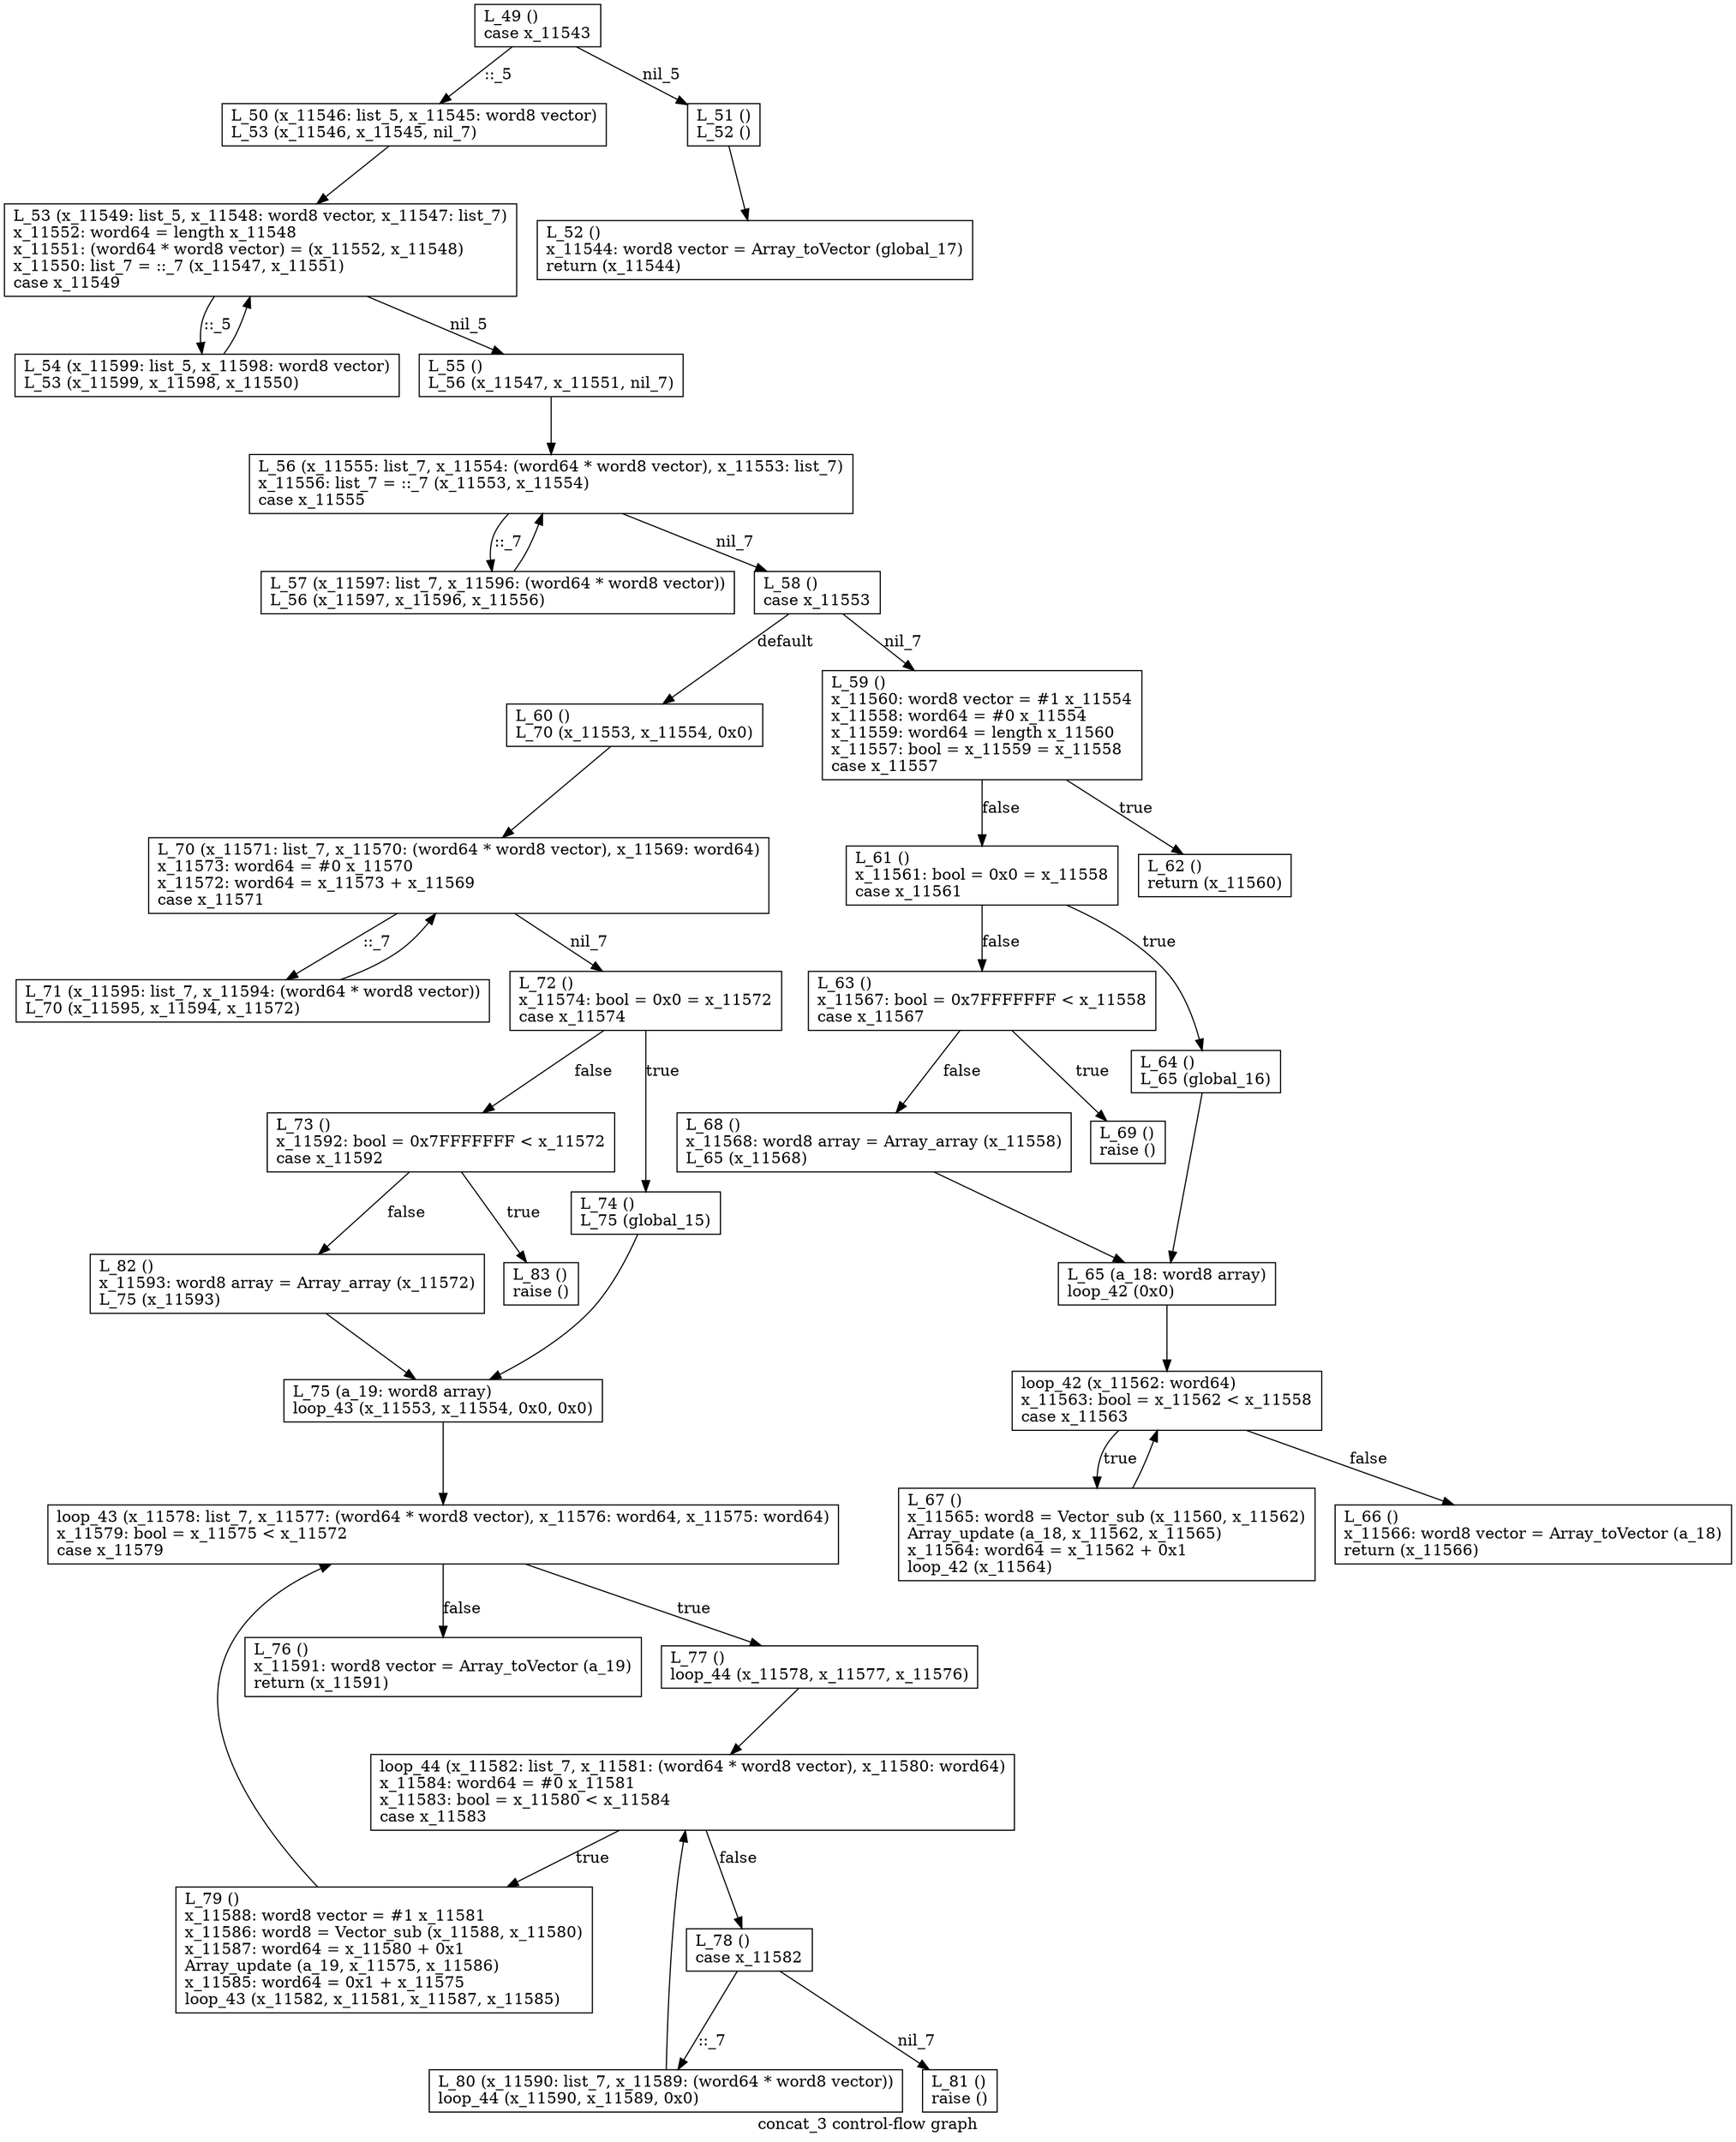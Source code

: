 // MLton gc73dc79-dirty (built Mon May 27 16:34:55 EDT 2013 on Tucker-Portable-Arch)
//   created this file on Thu Jun 13 16:50:06 2013.
// Do not edit this file.
// Flag settings: 
//    align: 8
//    atMLtons: (C-SSE, @MLton, --)
//    chunk: chunk per function
//    closureConvertGlobalize: true
//    closureConvertShrink: true
//    codegen: amd64
//    contifyIntoMain: false
//    debug: false
//    defaultChar: char8
//    defaultWideChar: widechar32
//    defaultInt: int32
//    defaultReal: real64
//    defaultWord: word32
//    diag passes: []
//    drop passes: []
//    elaborate allowConstant (default): false
//    elaborate allowConstant (enabled): true
//    elaborate allowFFI (default): true
//    elaborate allowFFI (enabled): true
//    elaborate allowPrim (default): false
//    elaborate allowPrim (enabled): true
//    elaborate allowOverload (default): false
//    elaborate allowOverload (enabled): true
//    elaborate allowRebindEquals (default): false
//    elaborate allowRebindEquals (enabled): true
//    elaborate deadCode (default): false
//    elaborate deadCode (enabled): true
//    elaborate forceUsed (default): false
//    elaborate forceUsed (enabled): true
//    elaborate ffiStr (default): 
//    elaborate ffiStr (enabled): true
//    elaborate nonexhaustiveExnMatch (default): default
//    elaborate nonexhaustiveExnMatch (enabled): true
//    elaborate nonexhaustiveMatch (default): warn
//    elaborate nonexhaustiveMatch (enabled): true
//    elaborate redundantMatch (default): warn
//    elaborate redundantMatch (enabled): true
//    elaborate resolveScope (default): strdec
//    elaborate resolveScope (enabled): true
//    elaborate sequenceNonUnit (default): ignore
//    elaborate sequenceNonUnit (enabled): true
//    elaborate warnUnused (default): false
//    elaborate warnUnused (enabled): true
//    elaborate only: false
//    emit main: true
//    export header: None
//    exn history: false
//    generated output format: executable
//    gc check: Limit
//    indentation: 3
//    inlineIntoMain: true
//    inlineLeafA: {loops = true, repeat = true, size = Some 20}
//    inlineLeafB: {loops = true, repeat = true, size = Some 40}
//    inlineNonRec: {small = 60, product = 320}
//    input file: C-SSE.ssa.concat_3.cfg.dot
//    keep CoreML: false
//    keep def use: true
//    keep dot: true
//    keep Machine: true
//    keep passes: []
//    keep RSSA: true
//    keep SSA: true
//    keep SSA2: true
//    keep SXML: true
//    keep XML: true
//    extra_: false
//    lib dir: /home/tucker/usr/lib/mlton
//    lib target dir: /home/tucker/usr/lib/mlton/targets/self
//    loop passes: 1
//    mark cards: true
//    max function size: 10000
//    mlb path vars: [{var = MLTON_ROOT, path = $(LIB_MLTON_DIR)/sml}, {var = SML_LIB, path = $(LIB_MLTON_DIR)/sml}]
//    native commented: 0
//    native live stack: false
//    native optimize: 1
//    native move hoist: true
//    native copy prop: true
//    native copy prop cutoff: 1000
//    native cutoff: 100
//    native live transfer: 8
//    native shuffle: true
//    native ieee fp: false
//    native split: Some 20000
//    optimizationPasses: [<ssa2::default>, <ssa::default>, <sxml::default>, <xml::default>]
//    polyvariance: Some {hofo = true, rounds = 2, small = 30, product = 300}
//    prefer abs paths: false
//    prof passes: []
//    profile: None
//    profile branch: false
//    profile C: []
//    profile IL: ProfileSource
//    profile include/exclude: [(Seq [Star [.], Or [Seq [Seq [[$], [(], [S], [M], [L], [_], [L], [I], [B], [)]]]], Star [.]], false)]
//    profile raise: false
//    profile stack: false
//    profile val: false
//    show basis: Some C-SSE.basis
//    show def-use: Some C-SSE.def_use
//    show types: true
//    target: self
//    target arch: AMD64
//    target OS: Linux
//    type check: false
//    verbosity: Silent
//    warn unrecognized annotation: true
//    warn deprecated features: true
//    zone cut depth: 100
digraph "concat_3 control-flow graph" {
label = "concat_3 control-flow graph"; { rank  = "min"; n0 }
n1 [fontcolor = "Black", shape = "box", label = "L_82 ()\lx_11593: word8 array = Array_array (x_11572)\lL_75 (x_11593)\l"]
n1 -> n2 [label = "\n", style = "solid"]
n3 [fontcolor = "Black", shape = "box", label = "L_83 ()\lraise ()\l"]
n4 [fontcolor = "Black", shape = "box", label = "L_80 (x_11590: list_7, x_11589: (word64 * word8 vector))\lloop_44 (x_11590, x_11589, 0x0)\l"]
n4 -> n5 [label = "\n", style = "solid"]
n6 [fontcolor = "Black", shape = "box", label = "L_81 ()\lraise ()\l"]
n7 [fontcolor = "Black", shape = "box", label = "L_78 ()\lcase x_11582\l"]
n7 -> n4 [label = "::_7\n", style = "solid"]
n7 -> n6 [label = "nil_7\n", style = "solid"]
n8 [fontcolor = "Black", shape = "box", label = "L_79 ()\lx_11588: word8 vector = #1 x_11581\lx_11586: word8 = Vector_sub (x_11588, x_11580)\lx_11587: word64 = x_11580 + 0x1\lArray_update (a_19, x_11575, x_11586)\lx_11585: word64 = 0x1 + x_11575\lloop_43 (x_11582, x_11581, x_11587, x_11585)\l"]
n8 -> n9 [label = "\n", style = "solid"]
n5 [fontcolor = "Black", shape = "box", label = "loop_44 (x_11582: list_7, x_11581: (word64 * word8 vector), x_11580: word64)\lx_11584: word64 = #0 x_11581\lx_11583: bool = x_11580 < x_11584\lcase x_11583\l"]
n5 -> n7 [label = "false\n", style = "solid"]
n5 -> n8 [label = "true\n", style = "solid"]
n10 [fontcolor = "Black", shape = "box", label = "L_76 ()\lx_11591: word8 vector = Array_toVector (a_19)\lreturn (x_11591)\l"]
n11 [fontcolor = "Black", shape = "box", label = "L_77 ()\lloop_44 (x_11578, x_11577, x_11576)\l"]
n11 -> n5 [label = "\n", style = "solid"]
n9 [fontcolor = "Black", shape = "box", label = "loop_43 (x_11578: list_7, x_11577: (word64 * word8 vector), x_11576: word64, x_11575: word64)\lx_11579: bool = x_11575 < x_11572\lcase x_11579\l"]
n9 -> n10 [label = "false\n", style = "solid"]
n9 -> n11 [label = "true\n", style = "solid"]
n2 [fontcolor = "Black", shape = "box", label = "L_75 (a_19: word8 array)\lloop_43 (x_11553, x_11554, 0x0, 0x0)\l"]
n2 -> n9 [label = "\n", style = "solid"]
n12 [fontcolor = "Black", shape = "box", label = "L_73 ()\lx_11592: bool = 0x7FFFFFFF < x_11572\lcase x_11592\l"]
n12 -> n1 [label = "false\n", style = "solid"]
n12 -> n3 [label = "true\n", style = "solid"]
n13 [fontcolor = "Black", shape = "box", label = "L_74 ()\lL_75 (global_15)\l"]
n13 -> n2 [label = "\n", style = "solid"]
n14 [fontcolor = "Black", shape = "box", label = "L_71 (x_11595: list_7, x_11594: (word64 * word8 vector))\lL_70 (x_11595, x_11594, x_11572)\l"]
n14 -> n15 [label = "\n", style = "solid"]
n16 [fontcolor = "Black", shape = "box", label = "L_72 ()\lx_11574: bool = 0x0 = x_11572\lcase x_11574\l"]
n16 -> n12 [label = "false\n", style = "solid"]
n16 -> n13 [label = "true\n", style = "solid"]
n15 [fontcolor = "Black", shape = "box", label = "L_70 (x_11571: list_7, x_11570: (word64 * word8 vector), x_11569: word64)\lx_11573: word64 = #0 x_11570\lx_11572: word64 = x_11573 + x_11569\lcase x_11571\l"]
n15 -> n14 [label = "::_7\n", style = "solid"]
n15 -> n16 [label = "nil_7\n", style = "solid"]
n17 [fontcolor = "Black", shape = "box", label = "L_68 ()\lx_11568: word8 array = Array_array (x_11558)\lL_65 (x_11568)\l"]
n17 -> n18 [label = "\n", style = "solid"]
n19 [fontcolor = "Black", shape = "box", label = "L_69 ()\lraise ()\l"]
n20 [fontcolor = "Black", shape = "box", label = "L_66 ()\lx_11566: word8 vector = Array_toVector (a_18)\lreturn (x_11566)\l"]
n21 [fontcolor = "Black", shape = "box", label = "L_67 ()\lx_11565: word8 = Vector_sub (x_11560, x_11562)\lArray_update (a_18, x_11562, x_11565)\lx_11564: word64 = x_11562 + 0x1\lloop_42 (x_11564)\l"]
n21 -> n22 [label = "\n", style = "solid"]
n22 [fontcolor = "Black", shape = "box", label = "loop_42 (x_11562: word64)\lx_11563: bool = x_11562 < x_11558\lcase x_11563\l"]
n22 -> n20 [label = "false\n", style = "solid"]
n22 -> n21 [label = "true\n", style = "solid"]
n18 [fontcolor = "Black", shape = "box", label = "L_65 (a_18: word8 array)\lloop_42 (0x0)\l"]
n18 -> n22 [label = "\n", style = "solid"]
n23 [fontcolor = "Black", shape = "box", label = "L_63 ()\lx_11567: bool = 0x7FFFFFFF < x_11558\lcase x_11567\l"]
n23 -> n17 [label = "false\n", style = "solid"]
n23 -> n19 [label = "true\n", style = "solid"]
n24 [fontcolor = "Black", shape = "box", label = "L_64 ()\lL_65 (global_16)\l"]
n24 -> n18 [label = "\n", style = "solid"]
n25 [fontcolor = "Black", shape = "box", label = "L_61 ()\lx_11561: bool = 0x0 = x_11558\lcase x_11561\l"]
n25 -> n23 [label = "false\n", style = "solid"]
n25 -> n24 [label = "true\n", style = "solid"]
n26 [fontcolor = "Black", shape = "box", label = "L_62 ()\lreturn (x_11560)\l"]
n27 [fontcolor = "Black", shape = "box", label = "L_60 ()\lL_70 (x_11553, x_11554, 0x0)\l"]
n27 -> n15 [label = "\n", style = "solid"]
n28 [fontcolor = "Black", shape = "box", label = "L_59 ()\lx_11560: word8 vector = #1 x_11554\lx_11558: word64 = #0 x_11554\lx_11559: word64 = length x_11560\lx_11557: bool = x_11559 = x_11558\lcase x_11557\l"]
n28 -> n25 [label = "false\n", style = "solid"]
n28 -> n26 [label = "true\n", style = "solid"]
n29 [fontcolor = "Black", shape = "box", label = "L_57 (x_11597: list_7, x_11596: (word64 * word8 vector))\lL_56 (x_11597, x_11596, x_11556)\l"]
n29 -> n30 [label = "\n", style = "solid"]
n31 [fontcolor = "Black", shape = "box", label = "L_58 ()\lcase x_11553\l"]
n31 -> n27 [label = "default\n", style = "solid"]
n31 -> n28 [label = "nil_7\n", style = "solid"]
n30 [fontcolor = "Black", shape = "box", label = "L_56 (x_11555: list_7, x_11554: (word64 * word8 vector), x_11553: list_7)\lx_11556: list_7 = ::_7 (x_11553, x_11554)\lcase x_11555\l"]
n30 -> n29 [label = "::_7\n", style = "solid"]
n30 -> n31 [label = "nil_7\n", style = "solid"]
n32 [fontcolor = "Black", shape = "box", label = "L_54 (x_11599: list_5, x_11598: word8 vector)\lL_53 (x_11599, x_11598, x_11550)\l"]
n32 -> n33 [label = "\n", style = "solid"]
n34 [fontcolor = "Black", shape = "box", label = "L_55 ()\lL_56 (x_11547, x_11551, nil_7)\l"]
n34 -> n30 [label = "\n", style = "solid"]
n33 [fontcolor = "Black", shape = "box", label = "L_53 (x_11549: list_5, x_11548: word8 vector, x_11547: list_7)\lx_11552: word64 = length x_11548\lx_11551: (word64 * word8 vector) = (x_11552, x_11548)\lx_11550: list_7 = ::_7 (x_11547, x_11551)\lcase x_11549\l"]
n33 -> n32 [label = "::_5\n", style = "solid"]
n33 -> n34 [label = "nil_5\n", style = "solid"]
n35 [fontcolor = "Black", shape = "box", label = "L_52 ()\lx_11544: word8 vector = Array_toVector (global_17)\lreturn (x_11544)\l"]
n36 [fontcolor = "Black", shape = "box", label = "L_50 (x_11546: list_5, x_11545: word8 vector)\lL_53 (x_11546, x_11545, nil_7)\l"]
n36 -> n33 [label = "\n", style = "solid"]
n37 [fontcolor = "Black", shape = "box", label = "L_51 ()\lL_52 ()\l"]
n37 -> n35 [label = "\n", style = "solid"]
n0 [fontcolor = "Black", shape = "box", label = "L_49 ()\lcase x_11543\l"]
n0 -> n36 [label = "::_5\n", style = "solid"]
n0 -> n37 [label = "nil_5\n", style = "solid"]
}
